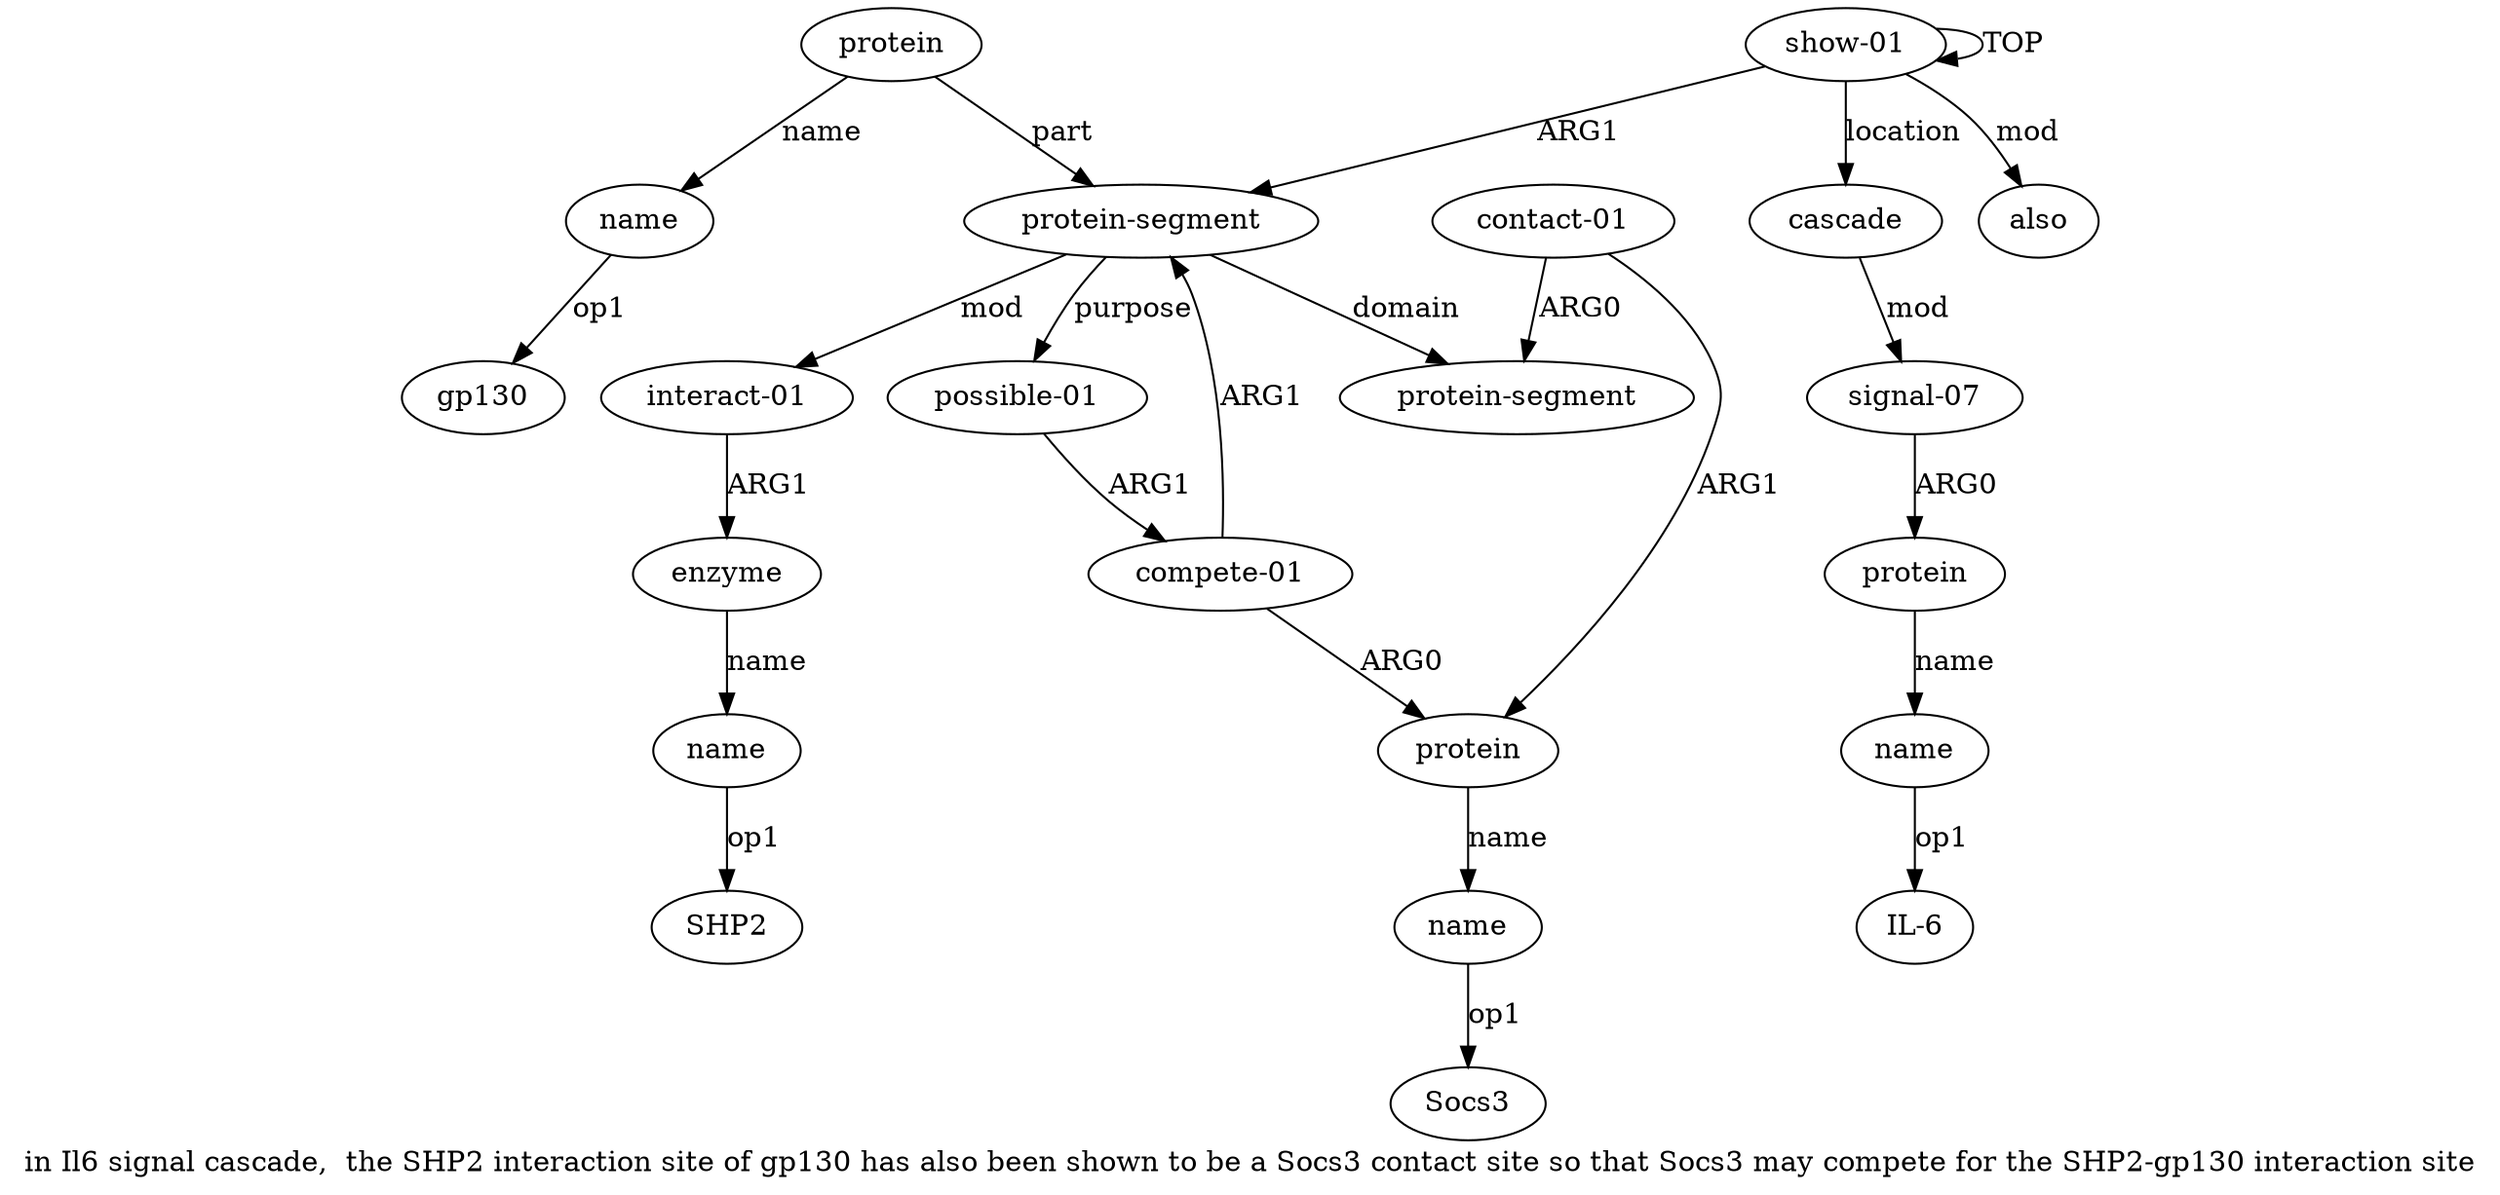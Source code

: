 digraph  {
	graph [label="in Il6 signal cascade,  the SHP2 interaction site of gp130 has also been shown to be a Socs3 contact site so that Socs3 may compete \
for the SHP2-gp130 interaction site"];
	node [label="\N"];
	"a10 gp130"	 [color=black,
		gold_ind=-1,
		gold_label=gp130,
		label=gp130,
		test_ind=-1,
		test_label=gp130];
	"a8 Socs3"	 [color=black,
		gold_ind=-1,
		gold_label=Socs3,
		label=Socs3,
		test_ind=-1,
		test_label=Socs3];
	a8	 [color=black,
		gold_ind=8,
		gold_label=name,
		label=name,
		test_ind=8,
		test_label=name];
	a8 -> "a8 Socs3" [key=0,
	color=black,
	gold_label=op1,
	label=op1,
	test_label=op1];
a15 [color=black,
	gold_ind=15,
	gold_label=protein,
	label=protein,
	test_ind=15,
	test_label=protein];
a16 [color=black,
	gold_ind=16,
	gold_label=name,
	label=name,
	test_ind=16,
	test_label=name];
a15 -> a16 [key=0,
color=black,
gold_label=name,
label=name,
test_label=name];
a14 [color=black,
gold_ind=14,
gold_label="signal-07",
label="signal-07",
test_ind=14,
test_label="signal-07"];
a14 -> a15 [key=0,
color=black,
gold_label=ARG0,
label=ARG0,
test_label=ARG0];
a17 [color=black,
gold_ind=17,
gold_label=also,
label=also,
test_ind=17,
test_label=also];
"a16 IL-6" [color=black,
gold_ind=-1,
gold_label="IL-6",
label="IL-6",
test_ind=-1,
test_label="IL-6"];
a16 -> "a16 IL-6" [key=0,
color=black,
gold_label=op1,
label=op1,
test_label=op1];
a11 [color=black,
gold_ind=11,
gold_label="possible-01",
label="possible-01",
test_ind=11,
test_label="possible-01"];
a12 [color=black,
gold_ind=12,
gold_label="compete-01",
label="compete-01",
test_ind=12,
test_label="compete-01"];
a11 -> a12 [key=0,
color=black,
gold_label=ARG1,
label=ARG1,
test_label=ARG1];
a10 [color=black,
gold_ind=10,
gold_label=name,
label=name,
test_ind=10,
test_label=name];
a10 -> "a10 gp130" [key=0,
color=black,
gold_label=op1,
label=op1,
test_label=op1];
a13 [color=black,
gold_ind=13,
gold_label=cascade,
label=cascade,
test_ind=13,
test_label=cascade];
a13 -> a14 [key=0,
color=black,
gold_label=mod,
label=mod,
test_label=mod];
a1 [color=black,
gold_ind=1,
gold_label="protein-segment",
label="protein-segment",
test_ind=1,
test_label="protein-segment"];
a12 -> a1 [key=0,
color=black,
gold_label=ARG1,
label=ARG1,
test_label=ARG1];
a7 [color=black,
gold_ind=7,
gold_label=protein,
label=protein,
test_ind=7,
test_label=protein];
a12 -> a7 [key=0,
color=black,
gold_label=ARG0,
label=ARG0,
test_label=ARG0];
a1 -> a11 [key=0,
color=black,
gold_label=purpose,
label=purpose,
test_label=purpose];
a2 [color=black,
gold_ind=2,
gold_label="interact-01",
label="interact-01",
test_ind=2,
test_label="interact-01"];
a1 -> a2 [key=0,
color=black,
gold_label=mod,
label=mod,
test_label=mod];
a5 [color=black,
gold_ind=5,
gold_label="protein-segment",
label="protein-segment",
test_ind=5,
test_label="protein-segment"];
a1 -> a5 [key=0,
color=black,
gold_label=domain,
label=domain,
test_label=domain];
a0 [color=black,
gold_ind=0,
gold_label="show-01",
label="show-01",
test_ind=0,
test_label="show-01"];
a0 -> a17 [key=0,
color=black,
gold_label=mod,
label=mod,
test_label=mod];
a0 -> a13 [key=0,
color=black,
gold_label=location,
label=location,
test_label=location];
a0 -> a1 [key=0,
color=black,
gold_label=ARG1,
label=ARG1,
test_label=ARG1];
a0 -> a0 [key=0,
color=black,
gold_label=TOP,
label=TOP,
test_label=TOP];
a3 [color=black,
gold_ind=3,
gold_label=enzyme,
label=enzyme,
test_ind=3,
test_label=enzyme];
a4 [color=black,
gold_ind=4,
gold_label=name,
label=name,
test_ind=4,
test_label=name];
a3 -> a4 [key=0,
color=black,
gold_label=name,
label=name,
test_label=name];
a2 -> a3 [key=0,
color=black,
gold_label=ARG1,
label=ARG1,
test_label=ARG1];
"a4 SHP2" [color=black,
gold_ind=-1,
gold_label=SHP2,
label=SHP2,
test_ind=-1,
test_label=SHP2];
a4 -> "a4 SHP2" [key=0,
color=black,
gold_label=op1,
label=op1,
test_label=op1];
a7 -> a8 [key=0,
color=black,
gold_label=name,
label=name,
test_label=name];
a6 [color=black,
gold_ind=6,
gold_label="contact-01",
label="contact-01",
test_ind=6,
test_label="contact-01"];
a6 -> a5 [key=0,
color=black,
gold_label=ARG0,
label=ARG0,
test_label=ARG0];
a6 -> a7 [key=0,
color=black,
gold_label=ARG1,
label=ARG1,
test_label=ARG1];
a9 [color=black,
gold_ind=9,
gold_label=protein,
label=protein,
test_ind=9,
test_label=protein];
a9 -> a10 [key=0,
color=black,
gold_label=name,
label=name,
test_label=name];
a9 -> a1 [key=0,
color=black,
gold_label=part,
label=part,
test_label=part];
}
